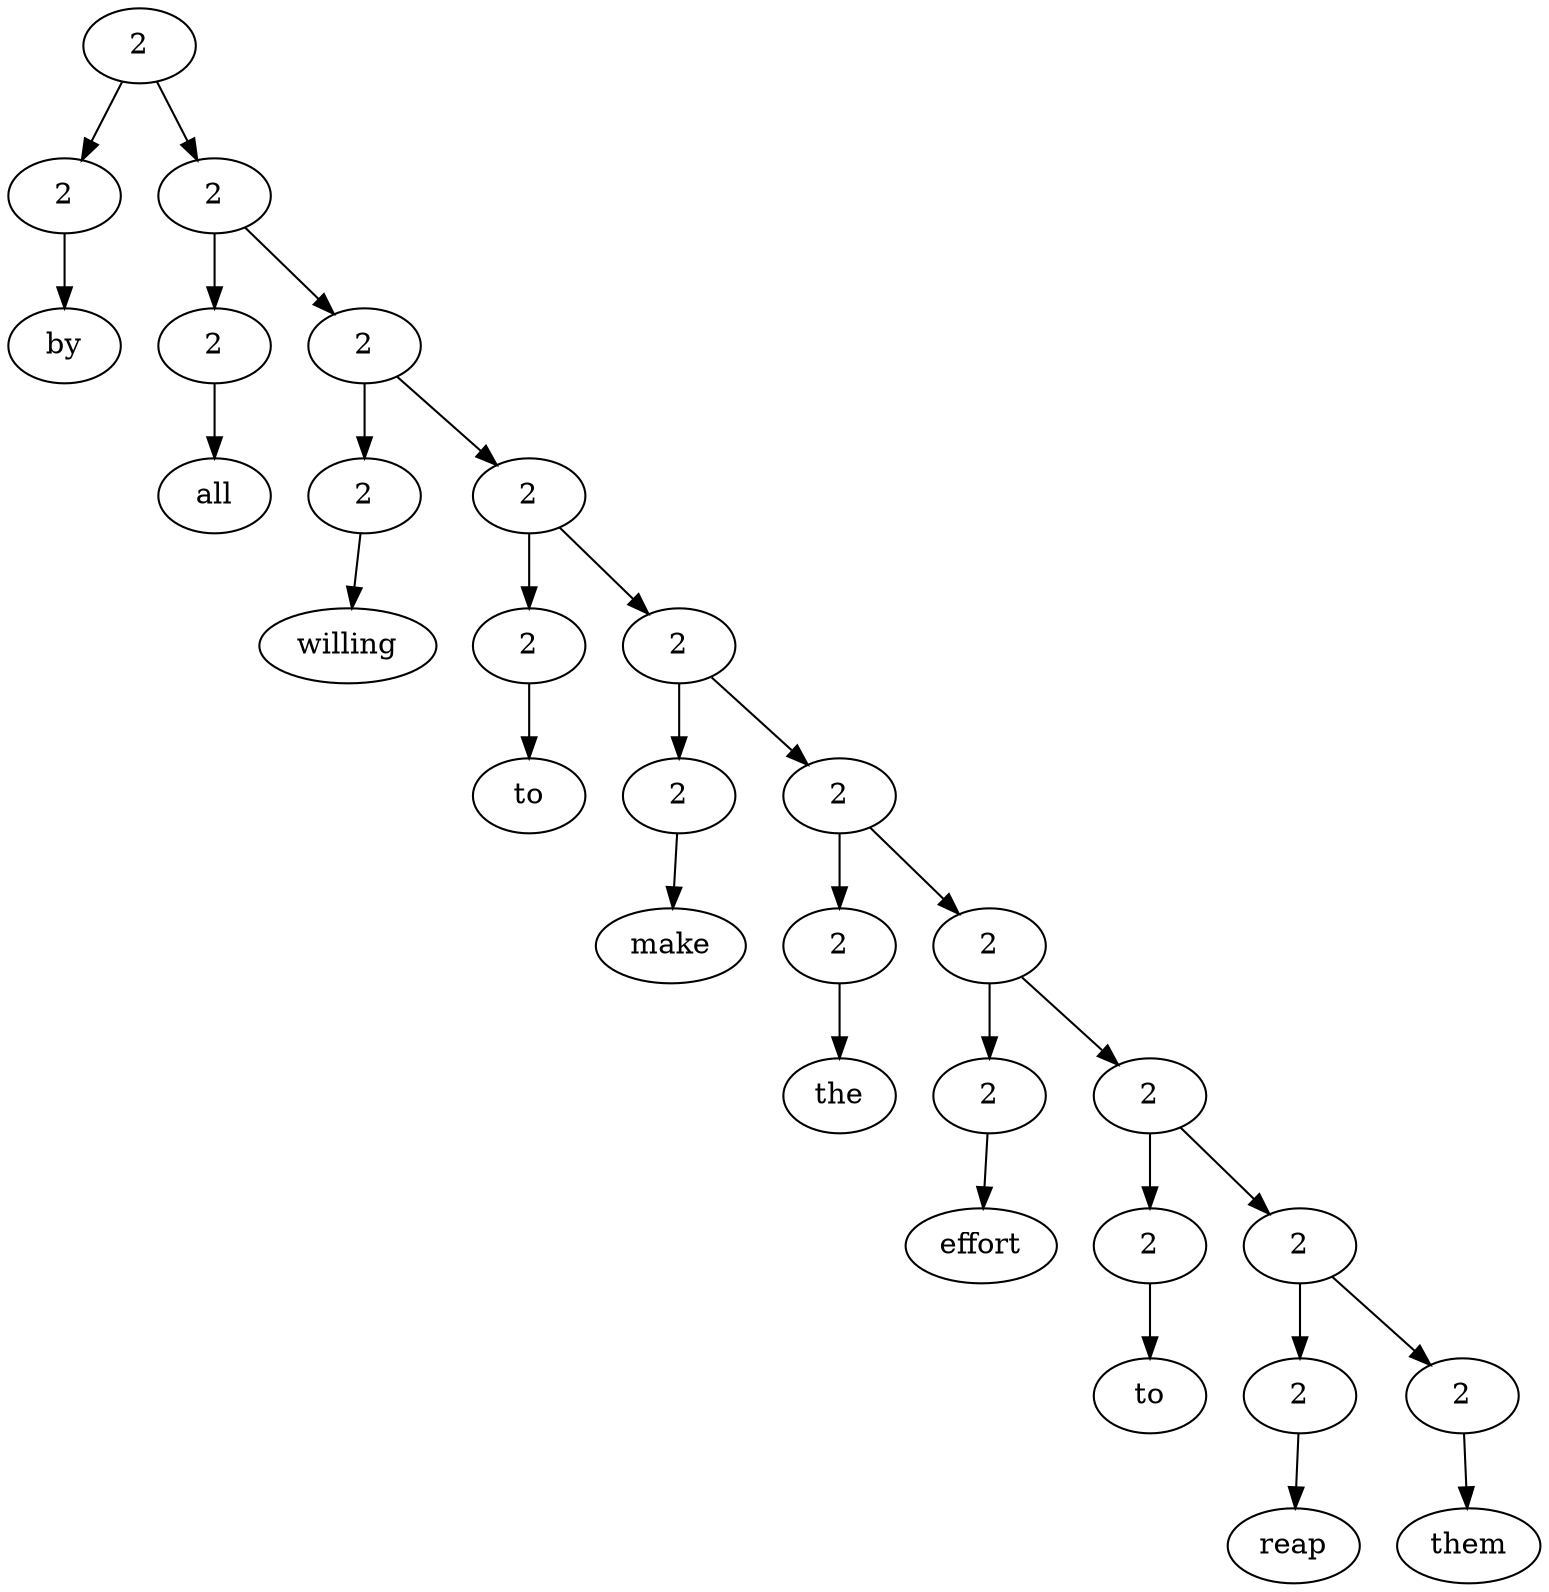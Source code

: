 digraph G{Node0 [label="2"]
Node0 -> Node1
Node0 -> Node3
Node1 [label="2"]
Node1 -> Node2
Node3 [label="2"]
Node3 -> Node4
Node3 -> Node6
Node2 [label="by"]
Node4 [label="2"]
Node4 -> Node5
Node6 [label="2"]
Node6 -> Node7
Node6 -> Node9
Node5 [label="all"]
Node7 [label="2"]
Node7 -> Node8
Node9 [label="2"]
Node9 -> Node10
Node9 -> Node12
Node8 [label="willing"]
Node10 [label="2"]
Node10 -> Node11
Node12 [label="2"]
Node12 -> Node13
Node12 -> Node15
Node11 [label="to"]
Node13 [label="2"]
Node13 -> Node14
Node15 [label="2"]
Node15 -> Node16
Node15 -> Node18
Node14 [label="make"]
Node16 [label="2"]
Node16 -> Node17
Node18 [label="2"]
Node18 -> Node19
Node18 -> Node21
Node17 [label="the"]
Node19 [label="2"]
Node19 -> Node20
Node21 [label="2"]
Node21 -> Node22
Node21 -> Node24
Node20 [label="effort"]
Node22 [label="2"]
Node22 -> Node23
Node24 [label="2"]
Node24 -> Node25
Node24 -> Node27
Node23 [label="to"]
Node25 [label="2"]
Node25 -> Node26
Node27 [label="2"]
Node27 -> Node28
Node26 [label="reap"]
Node28 [label="them"]
}